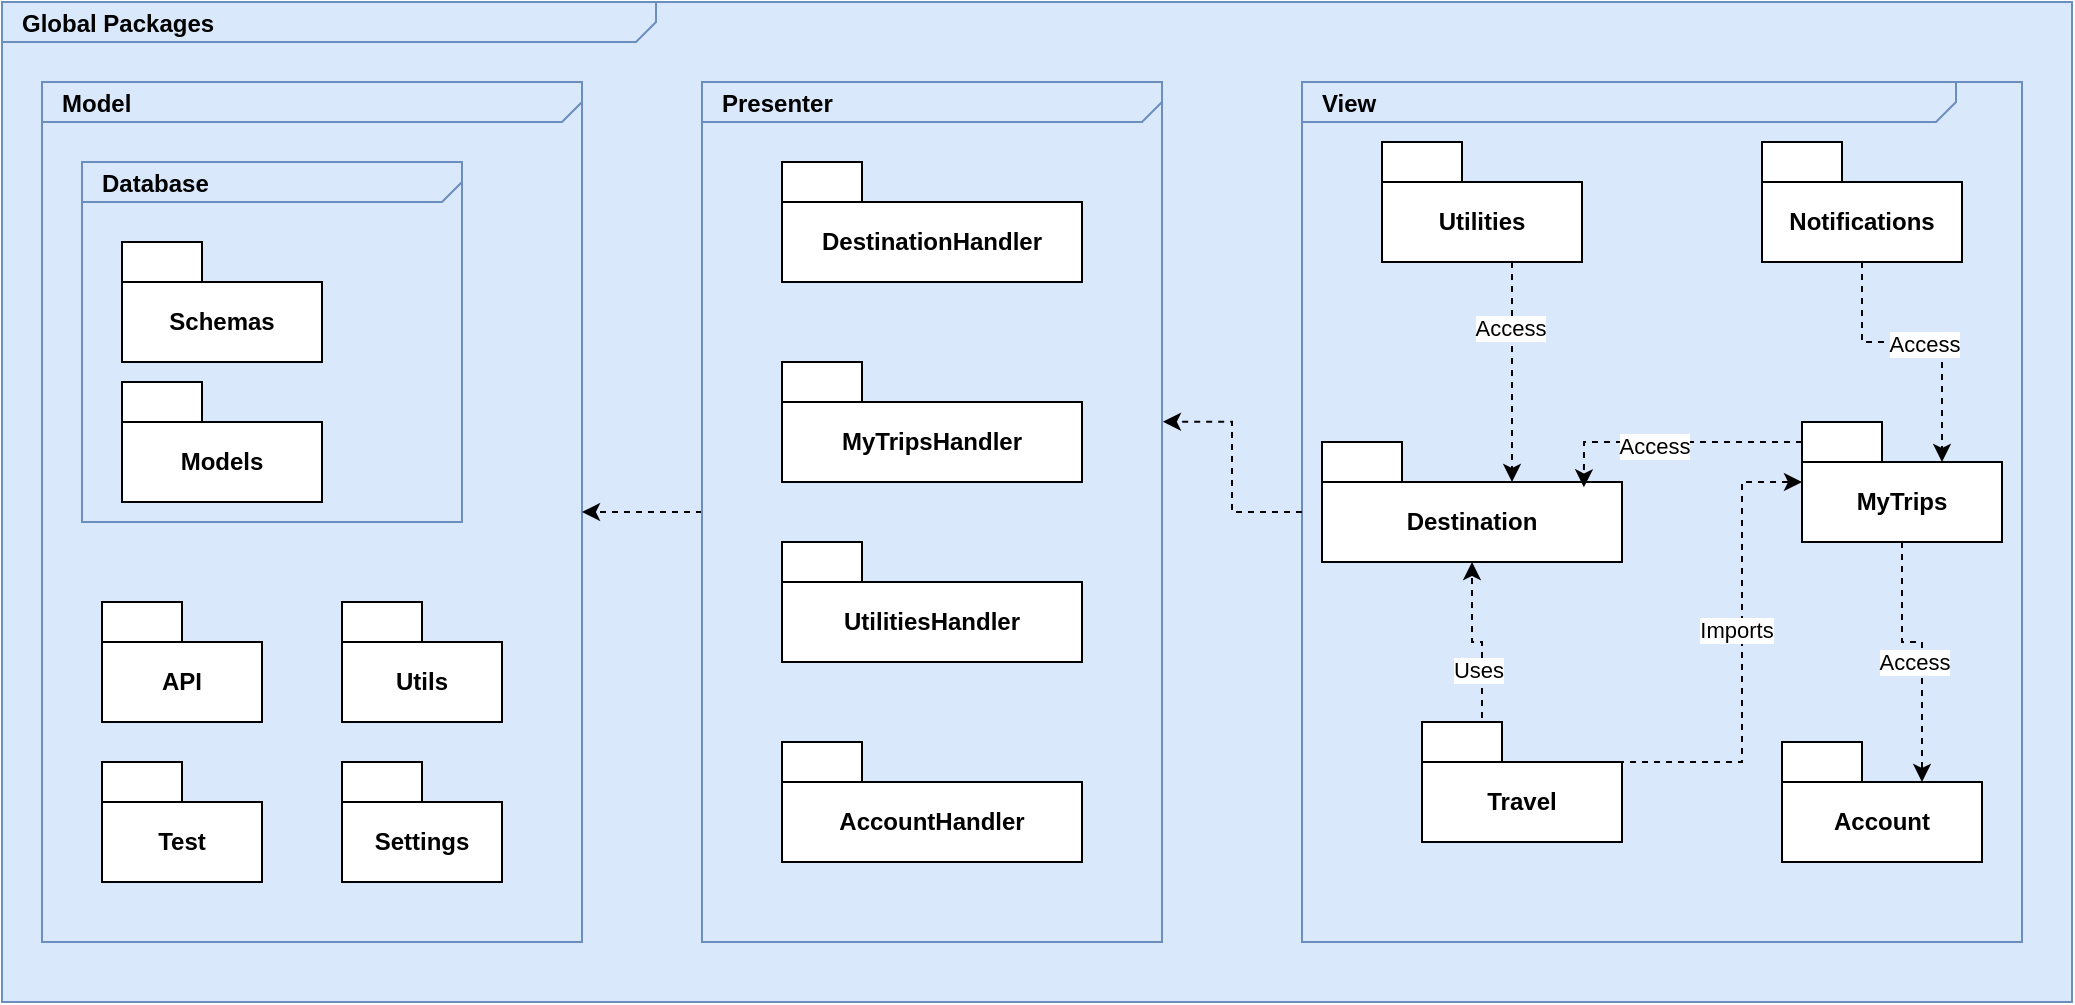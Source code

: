 <mxfile version="26.0.14">
  <diagram name="Page-1" id="929967ad-93f9-6ef4-fab6-5d389245f69c">
    <mxGraphModel dx="1122" dy="752" grid="1" gridSize="10" guides="1" tooltips="1" connect="1" arrows="1" fold="1" page="1" pageScale="1.5" pageWidth="1169" pageHeight="826" background="none" math="0" shadow="0">
      <root>
        <mxCell id="0" style=";html=1;" />
        <mxCell id="1" style=";html=1;" parent="0" />
        <mxCell id="1672d66443f91eb5-1" value="&lt;p style=&quot;margin: 0px ; margin-top: 4px ; margin-left: 10px ; text-align: left&quot;&gt;&lt;b&gt;Global Packages&lt;/b&gt;&lt;/p&gt;" style="html=1;strokeWidth=1;shape=mxgraph.sysml.package;html=1;overflow=fill;whiteSpace=wrap;fillColor=#dae8fc;fontSize=12;align=center;labelX=327.64;strokeColor=#6c8ebf;" parent="1" vertex="1">
          <mxGeometry x="50" y="320" width="1035" height="500" as="geometry" />
        </mxCell>
        <mxCell id="a-KvQM7AsemI5AxW7bN--2" value="&lt;p style=&quot;margin: 0px ; margin-top: 4px ; margin-left: 10px ; text-align: left&quot;&gt;&lt;b&gt;View&lt;/b&gt;&lt;/p&gt;" style="html=1;strokeWidth=1;shape=mxgraph.sysml.package;html=1;overflow=fill;whiteSpace=wrap;fillColor=#dae8fc;fontSize=12;align=center;labelX=327.64;strokeColor=#6c8ebf;" parent="1" vertex="1">
          <mxGeometry x="700" y="360" width="360" height="430" as="geometry" />
        </mxCell>
        <mxCell id="rpGsWSdBKoxRbKyVbrdc-1" value="Destination" style="shape=folder;fontStyle=1;tabWidth=40;tabHeight=20;tabPosition=left;html=1;boundedLbl=1;whiteSpace=wrap;" parent="1" vertex="1">
          <mxGeometry x="710" y="540" width="150" height="60" as="geometry" />
        </mxCell>
        <mxCell id="BwXxmNjcSqASfWeSy7sL-2" style="edgeStyle=orthogonalEdgeStyle;shape=connector;rounded=0;orthogonalLoop=1;jettySize=auto;html=1;dashed=1;strokeColor=default;align=center;verticalAlign=middle;fontFamily=Helvetica;fontSize=11;fontColor=default;labelBackgroundColor=default;endArrow=classic;exitX=0;exitY=0;exitDx=100;exitDy=40;exitPerimeter=0;" parent="1" source="rpGsWSdBKoxRbKyVbrdc-2" target="BwXxmNjcSqASfWeSy7sL-1" edge="1">
          <mxGeometry relative="1" as="geometry">
            <Array as="points">
              <mxPoint x="860" y="700" />
              <mxPoint x="920" y="700" />
              <mxPoint x="920" y="560" />
            </Array>
          </mxGeometry>
        </mxCell>
        <mxCell id="BwXxmNjcSqASfWeSy7sL-3" value="Imports" style="edgeLabel;html=1;align=center;verticalAlign=middle;resizable=0;points=[];fontFamily=Helvetica;fontSize=11;fontColor=default;labelBackgroundColor=default;" parent="BwXxmNjcSqASfWeSy7sL-2" vertex="1" connectable="0">
          <mxGeometry x="0.167" y="3" relative="1" as="geometry">
            <mxPoint as="offset" />
          </mxGeometry>
        </mxCell>
        <mxCell id="BwXxmNjcSqASfWeSy7sL-4" style="edgeStyle=orthogonalEdgeStyle;shape=connector;rounded=0;orthogonalLoop=1;jettySize=auto;html=1;dashed=1;strokeColor=default;align=center;verticalAlign=middle;fontFamily=Helvetica;fontSize=11;fontColor=default;labelBackgroundColor=default;endArrow=classic;exitX=0.3;exitY=0.167;exitDx=0;exitDy=0;exitPerimeter=0;" parent="1" source="rpGsWSdBKoxRbKyVbrdc-2" target="rpGsWSdBKoxRbKyVbrdc-1" edge="1">
          <mxGeometry relative="1" as="geometry">
            <Array as="points">
              <mxPoint x="790" y="640" />
              <mxPoint x="785" y="640" />
            </Array>
          </mxGeometry>
        </mxCell>
        <mxCell id="BwXxmNjcSqASfWeSy7sL-5" value="Uses" style="edgeLabel;html=1;align=center;verticalAlign=middle;resizable=0;points=[];fontFamily=Helvetica;fontSize=11;fontColor=default;labelBackgroundColor=default;" parent="BwXxmNjcSqASfWeSy7sL-4" vertex="1" connectable="0">
          <mxGeometry x="-0.236" y="2" relative="1" as="geometry">
            <mxPoint as="offset" />
          </mxGeometry>
        </mxCell>
        <mxCell id="rpGsWSdBKoxRbKyVbrdc-2" value="Travel" style="shape=folder;fontStyle=1;tabWidth=40;tabHeight=20;tabPosition=left;html=1;boundedLbl=1;whiteSpace=wrap;" parent="1" vertex="1">
          <mxGeometry x="760" y="680" width="100" height="60" as="geometry" />
        </mxCell>
        <mxCell id="EJcxHQBxFqTIvE_ae0N2-4" style="edgeStyle=orthogonalEdgeStyle;shape=connector;rounded=0;orthogonalLoop=1;jettySize=auto;html=1;dashed=1;strokeColor=default;align=center;verticalAlign=middle;fontFamily=Helvetica;fontSize=11;fontColor=default;labelBackgroundColor=default;endArrow=classic;entryX=0;entryY=0;entryDx=70;entryDy=20;entryPerimeter=0;" edge="1" parent="1" source="BwXxmNjcSqASfWeSy7sL-1" target="a-KvQM7AsemI5AxW7bN--21">
          <mxGeometry relative="1" as="geometry" />
        </mxCell>
        <mxCell id="EJcxHQBxFqTIvE_ae0N2-5" value="Access" style="edgeLabel;html=1;align=center;verticalAlign=middle;resizable=0;points=[];fontFamily=Helvetica;fontSize=11;fontColor=default;labelBackgroundColor=default;" vertex="1" connectable="0" parent="EJcxHQBxFqTIvE_ae0N2-4">
          <mxGeometry x="0.076" y="-4" relative="1" as="geometry">
            <mxPoint as="offset" />
          </mxGeometry>
        </mxCell>
        <mxCell id="EJcxHQBxFqTIvE_ae0N2-6" style="edgeStyle=orthogonalEdgeStyle;shape=connector;rounded=0;orthogonalLoop=1;jettySize=auto;html=1;dashed=1;strokeColor=default;align=center;verticalAlign=middle;fontFamily=Helvetica;fontSize=11;fontColor=default;labelBackgroundColor=default;endArrow=classic;entryX=0.873;entryY=0.378;entryDx=0;entryDy=0;entryPerimeter=0;" edge="1" parent="1" source="BwXxmNjcSqASfWeSy7sL-1" target="rpGsWSdBKoxRbKyVbrdc-1">
          <mxGeometry relative="1" as="geometry">
            <mxPoint x="805" y="560" as="targetPoint" />
            <Array as="points">
              <mxPoint x="841" y="540" />
            </Array>
          </mxGeometry>
        </mxCell>
        <mxCell id="EJcxHQBxFqTIvE_ae0N2-7" value="Access" style="edgeLabel;html=1;align=center;verticalAlign=middle;resizable=0;points=[];fontFamily=Helvetica;fontSize=11;fontColor=default;labelBackgroundColor=default;" vertex="1" connectable="0" parent="EJcxHQBxFqTIvE_ae0N2-6">
          <mxGeometry x="0.123" y="2" relative="1" as="geometry">
            <mxPoint as="offset" />
          </mxGeometry>
        </mxCell>
        <mxCell id="BwXxmNjcSqASfWeSy7sL-1" value="MyTrips" style="shape=folder;fontStyle=1;tabWidth=40;tabHeight=20;tabPosition=left;html=1;boundedLbl=1;whiteSpace=wrap;" parent="1" vertex="1">
          <mxGeometry x="950" y="530" width="100" height="60" as="geometry" />
        </mxCell>
        <mxCell id="BwXxmNjcSqASfWeSy7sL-6" value="Utilities" style="shape=folder;fontStyle=1;tabWidth=40;tabHeight=20;tabPosition=left;html=1;boundedLbl=1;whiteSpace=wrap;" parent="1" vertex="1">
          <mxGeometry x="740" y="390" width="100" height="60" as="geometry" />
        </mxCell>
        <mxCell id="a-KvQM7AsemI5AxW7bN--3" value="&lt;p style=&quot;margin: 0px ; margin-top: 4px ; margin-left: 10px ; text-align: left&quot;&gt;&lt;b&gt;Model&lt;/b&gt;&lt;/p&gt;" style="html=1;strokeWidth=1;shape=mxgraph.sysml.package;html=1;overflow=fill;whiteSpace=wrap;fillColor=#dae8fc;fontSize=12;align=center;labelX=327.64;strokeColor=#6c8ebf;" parent="1" vertex="1">
          <mxGeometry x="70" y="360" width="270" height="430" as="geometry" />
        </mxCell>
        <mxCell id="a-KvQM7AsemI5AxW7bN--4" value="Schemas" style="shape=folder;fontStyle=1;tabWidth=40;tabHeight=20;tabPosition=left;html=1;boundedLbl=1;whiteSpace=wrap;" parent="1" vertex="1">
          <mxGeometry x="110" y="440" width="100" height="60" as="geometry" />
        </mxCell>
        <mxCell id="a-KvQM7AsemI5AxW7bN--5" value="Utils" style="shape=folder;fontStyle=1;tabWidth=40;tabHeight=20;tabPosition=left;html=1;boundedLbl=1;whiteSpace=wrap;" parent="1" vertex="1">
          <mxGeometry x="220" y="620" width="80" height="60" as="geometry" />
        </mxCell>
        <mxCell id="a-KvQM7AsemI5AxW7bN--6" value="API" style="shape=folder;fontStyle=1;tabWidth=40;tabHeight=20;tabPosition=left;html=1;boundedLbl=1;whiteSpace=wrap;" parent="1" vertex="1">
          <mxGeometry x="100" y="620" width="80" height="60" as="geometry" />
        </mxCell>
        <mxCell id="a-KvQM7AsemI5AxW7bN--8" value="Test" style="shape=folder;fontStyle=1;tabWidth=40;tabHeight=20;tabPosition=left;html=1;boundedLbl=1;whiteSpace=wrap;" parent="1" vertex="1">
          <mxGeometry x="100" y="700" width="80" height="60" as="geometry" />
        </mxCell>
        <mxCell id="a-KvQM7AsemI5AxW7bN--10" value="&lt;p style=&quot;margin: 0px ; margin-top: 4px ; margin-left: 10px ; text-align: left&quot;&gt;&lt;b&gt;Database&lt;/b&gt;&lt;/p&gt;" style="html=1;strokeWidth=1;shape=mxgraph.sysml.package;html=1;overflow=fill;whiteSpace=wrap;fillColor=none;fontSize=12;align=center;labelX=327.64;strokeColor=#6c8ebf;" parent="1" vertex="1">
          <mxGeometry x="90" y="400" width="190" height="180" as="geometry" />
        </mxCell>
        <mxCell id="a-KvQM7AsemI5AxW7bN--11" value="Settings" style="shape=folder;fontStyle=1;tabWidth=40;tabHeight=20;tabPosition=left;html=1;boundedLbl=1;whiteSpace=wrap;" parent="1" vertex="1">
          <mxGeometry x="220" y="700" width="80" height="60" as="geometry" />
        </mxCell>
        <mxCell id="a-KvQM7AsemI5AxW7bN--12" value="Models" style="shape=folder;fontStyle=1;tabWidth=40;tabHeight=20;tabPosition=left;html=1;boundedLbl=1;whiteSpace=wrap;" parent="1" vertex="1">
          <mxGeometry x="110" y="510" width="100" height="60" as="geometry" />
        </mxCell>
        <mxCell id="a-KvQM7AsemI5AxW7bN--20" style="edgeStyle=orthogonalEdgeStyle;shape=connector;rounded=0;orthogonalLoop=1;jettySize=auto;html=1;dashed=1;strokeColor=default;align=center;verticalAlign=middle;fontFamily=Helvetica;fontSize=11;fontColor=default;labelBackgroundColor=default;endArrow=classic;" parent="1" source="a-KvQM7AsemI5AxW7bN--13" target="a-KvQM7AsemI5AxW7bN--3" edge="1">
          <mxGeometry relative="1" as="geometry" />
        </mxCell>
        <mxCell id="a-KvQM7AsemI5AxW7bN--13" value="&lt;p style=&quot;margin: 0px ; margin-top: 4px ; margin-left: 10px ; text-align: left&quot;&gt;&lt;b&gt;Presenter&lt;/b&gt;&lt;/p&gt;" style="html=1;strokeWidth=1;shape=mxgraph.sysml.package;html=1;overflow=fill;whiteSpace=wrap;fillColor=none;fontSize=12;align=center;labelX=327.64;strokeColor=#6c8ebf;" parent="1" vertex="1">
          <mxGeometry x="400" y="360" width="230" height="430" as="geometry" />
        </mxCell>
        <mxCell id="a-KvQM7AsemI5AxW7bN--15" value="DestinationHandler" style="shape=folder;fontStyle=1;tabWidth=40;tabHeight=20;tabPosition=left;html=1;boundedLbl=1;whiteSpace=wrap;" parent="1" vertex="1">
          <mxGeometry x="440" y="400" width="150" height="60" as="geometry" />
        </mxCell>
        <mxCell id="a-KvQM7AsemI5AxW7bN--17" value="MyTripsHandl&lt;span style=&quot;color: rgba(0, 0, 0, 0); font-family: monospace; font-size: 0px; font-weight: 400; text-align: start; text-wrap-mode: nowrap;&quot;&gt;%3CmxGraphModel%3E%3Croot%3E%3CmxCell%20id%3D%220%22%2F%3E%3CmxCell%20id%3D%221%22%20parent%3D%220%22%2F%3E%3CmxCell%20id%3D%222%22%20value%3D%22DestinationHandler%22%20style%3D%22shape%3Dfolder%3BfontStyle%3D1%3BtabWidth%3D40%3BtabHeight%3D20%3BtabPosition%3Dleft%3Bhtml%3D1%3BboundedLbl%3D1%3BwhiteSpace%3Dwrap%3B%22%20vertex%3D%221%22%20parent%3D%221%22%3E%3CmxGeometry%20x%3D%22440%22%20y%3D%22400%22%20width%3D%22150%22%20height%3D%2260%22%20as%3D%22geometry%22%2F%3E%3C%2FmxCell%3E%3C%2Froot%3E%3C%2FmxGraphModel%3E&lt;/span&gt;er" style="shape=folder;fontStyle=1;tabWidth=40;tabHeight=20;tabPosition=left;html=1;boundedLbl=1;whiteSpace=wrap;" parent="1" vertex="1">
          <mxGeometry x="440" y="500" width="150" height="60" as="geometry" />
        </mxCell>
        <mxCell id="a-KvQM7AsemI5AxW7bN--18" value="UtilitiesHandler" style="shape=folder;fontStyle=1;tabWidth=40;tabHeight=20;tabPosition=left;html=1;boundedLbl=1;whiteSpace=wrap;" parent="1" vertex="1">
          <mxGeometry x="440" y="590" width="150" height="60" as="geometry" />
        </mxCell>
        <mxCell id="a-KvQM7AsemI5AxW7bN--19" style="edgeStyle=orthogonalEdgeStyle;shape=connector;rounded=0;orthogonalLoop=1;jettySize=auto;html=1;exitX=0;exitY=0.5;exitDx=0;exitDy=0;exitPerimeter=0;entryX=1.002;entryY=0.395;entryDx=0;entryDy=0;entryPerimeter=0;dashed=1;strokeColor=default;align=center;verticalAlign=middle;fontFamily=Helvetica;fontSize=11;fontColor=default;labelBackgroundColor=default;endArrow=classic;" parent="1" source="a-KvQM7AsemI5AxW7bN--2" target="a-KvQM7AsemI5AxW7bN--13" edge="1">
          <mxGeometry relative="1" as="geometry" />
        </mxCell>
        <mxCell id="a-KvQM7AsemI5AxW7bN--21" value="Account" style="shape=folder;fontStyle=1;tabWidth=40;tabHeight=20;tabPosition=left;html=1;boundedLbl=1;whiteSpace=wrap;" parent="1" vertex="1">
          <mxGeometry x="940" y="690" width="100" height="60" as="geometry" />
        </mxCell>
        <mxCell id="a-KvQM7AsemI5AxW7bN--22" value="Notifications" style="shape=folder;fontStyle=1;tabWidth=40;tabHeight=20;tabPosition=left;html=1;boundedLbl=1;whiteSpace=wrap;" parent="1" vertex="1">
          <mxGeometry x="930" y="390" width="100" height="60" as="geometry" />
        </mxCell>
        <mxCell id="a-KvQM7AsemI5AxW7bN--25" style="edgeStyle=orthogonalEdgeStyle;shape=connector;rounded=0;orthogonalLoop=1;jettySize=auto;html=1;entryX=0;entryY=0;entryDx=70;entryDy=20;entryPerimeter=0;dashed=1;strokeColor=default;align=center;verticalAlign=middle;fontFamily=Helvetica;fontSize=11;fontColor=default;labelBackgroundColor=default;endArrow=classic;" parent="1" source="a-KvQM7AsemI5AxW7bN--22" target="BwXxmNjcSqASfWeSy7sL-1" edge="1">
          <mxGeometry relative="1" as="geometry" />
        </mxCell>
        <mxCell id="a-KvQM7AsemI5AxW7bN--26" value="Access" style="edgeLabel;html=1;align=center;verticalAlign=middle;resizable=0;points=[];fontFamily=Helvetica;fontSize=11;fontColor=default;labelBackgroundColor=default;" parent="a-KvQM7AsemI5AxW7bN--25" vertex="1" connectable="0">
          <mxGeometry x="0.005" y="-1" relative="1" as="geometry">
            <mxPoint as="offset" />
          </mxGeometry>
        </mxCell>
        <mxCell id="a-KvQM7AsemI5AxW7bN--28" value="AccountHandler" style="shape=folder;fontStyle=1;tabWidth=40;tabHeight=20;tabPosition=left;html=1;boundedLbl=1;whiteSpace=wrap;" parent="1" vertex="1">
          <mxGeometry x="440" y="690" width="150" height="60" as="geometry" />
        </mxCell>
        <mxCell id="EJcxHQBxFqTIvE_ae0N2-8" style="edgeStyle=orthogonalEdgeStyle;shape=connector;rounded=0;orthogonalLoop=1;jettySize=auto;html=1;dashed=1;strokeColor=default;align=center;verticalAlign=middle;fontFamily=Helvetica;fontSize=11;fontColor=default;labelBackgroundColor=default;endArrow=classic;entryX=0;entryY=0;entryDx=95;entryDy=20;entryPerimeter=0;" edge="1" parent="1" source="BwXxmNjcSqASfWeSy7sL-6" target="rpGsWSdBKoxRbKyVbrdc-1">
          <mxGeometry relative="1" as="geometry">
            <mxPoint x="790" y="570" as="targetPoint" />
            <Array as="points">
              <mxPoint x="805" y="470" />
              <mxPoint x="805" y="470" />
            </Array>
          </mxGeometry>
        </mxCell>
        <mxCell id="EJcxHQBxFqTIvE_ae0N2-9" value="Access" style="edgeLabel;html=1;align=center;verticalAlign=middle;resizable=0;points=[];fontFamily=Helvetica;fontSize=11;fontColor=default;labelBackgroundColor=default;" vertex="1" connectable="0" parent="EJcxHQBxFqTIvE_ae0N2-8">
          <mxGeometry x="-0.405" y="-1" relative="1" as="geometry">
            <mxPoint as="offset" />
          </mxGeometry>
        </mxCell>
      </root>
    </mxGraphModel>
  </diagram>
</mxfile>

